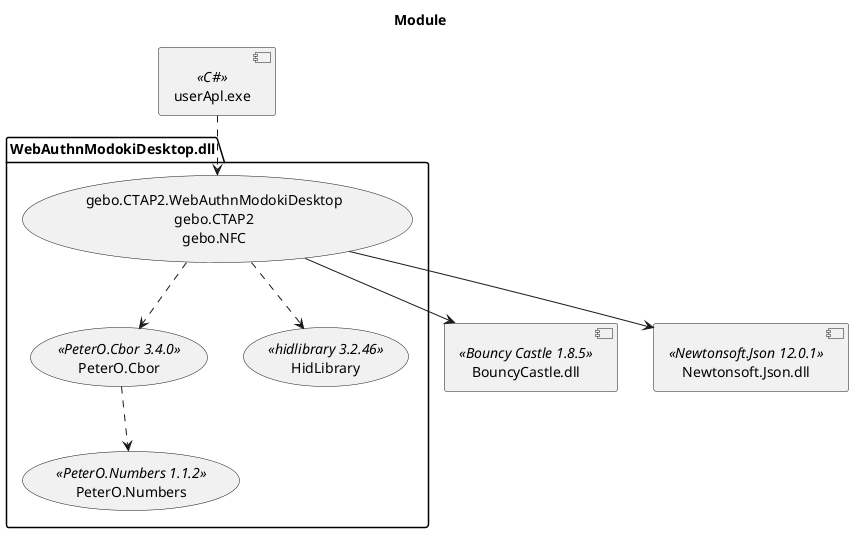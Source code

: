 @startuml
title Module

component userApl.exe as userApl <<C#>>

package "WebAuthnModokiDesktop.dll" {
    (gebo.CTAP2.WebAuthnModokiDesktop\ngebo.CTAP2\ngebo.NFC) as WebAuthnModokiDesktop 
    (PeterO.Cbor) as CBOR <<PeterO.Cbor 3.4.0>>
    (PeterO.Numbers) as Numbers <<PeterO.Numbers 1.1.2>>
    (HidLibrary) as HidLibrary <<hidlibrary 3.2.46>>
}   

component "BouncyCastle.dll" as Bouncy <<Bouncy Castle 1.8.5>>
component "Newtonsoft.Json.dll" as Newtonsoft.Json <<Newtonsoft.Json 12.0.1>>

userApl ..> WebAuthnModokiDesktop
WebAuthnModokiDesktop ..> HidLibrary
WebAuthnModokiDesktop ..> CBOR
CBOR ..> Numbers
WebAuthnModokiDesktop --> Newtonsoft.Json
WebAuthnModokiDesktop --> Bouncy

@enduml